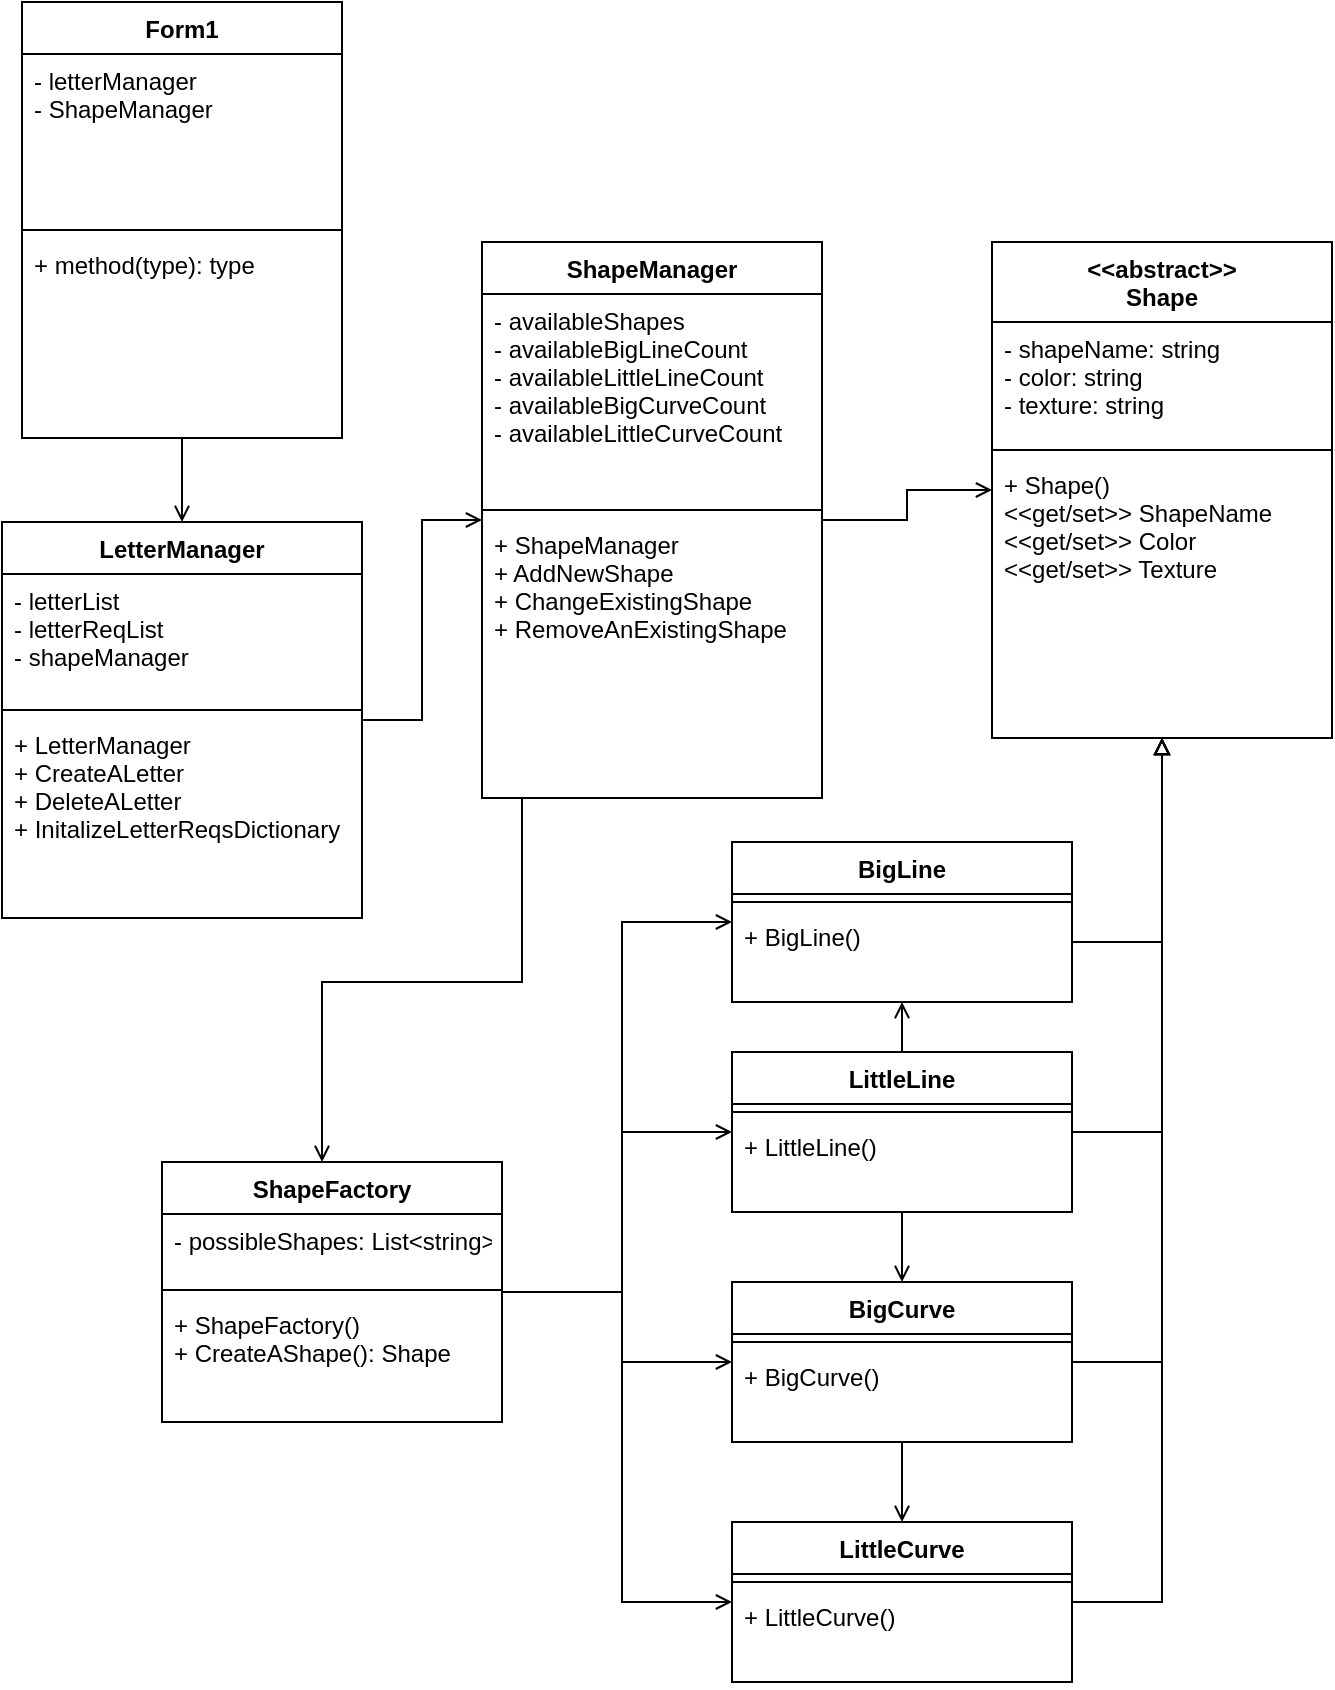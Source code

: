 <mxfile version="20.6.2" type="github">
  <diagram id="C5RBs43oDa-KdzZeNtuy" name="Page-1">
    <mxGraphModel dx="1422" dy="762" grid="1" gridSize="10" guides="1" tooltips="1" connect="1" arrows="1" fold="1" page="1" pageScale="1" pageWidth="827" pageHeight="1169" math="0" shadow="0">
      <root>
        <mxCell id="WIyWlLk6GJQsqaUBKTNV-0" />
        <mxCell id="WIyWlLk6GJQsqaUBKTNV-1" parent="WIyWlLk6GJQsqaUBKTNV-0" />
        <mxCell id="H8L5JFAQAvff1abPzaFG-15" style="edgeStyle=orthogonalEdgeStyle;rounded=0;orthogonalLoop=1;jettySize=auto;html=1;endArrow=open;endFill=0;" edge="1" parent="WIyWlLk6GJQsqaUBKTNV-1" source="H8L5JFAQAvff1abPzaFG-1" target="H8L5JFAQAvff1abPzaFG-11">
          <mxGeometry relative="1" as="geometry" />
        </mxCell>
        <mxCell id="H8L5JFAQAvff1abPzaFG-1" value="Form1" style="swimlane;fontStyle=1;align=center;verticalAlign=top;childLayout=stackLayout;horizontal=1;startSize=26;horizontalStack=0;resizeParent=1;resizeParentMax=0;resizeLast=0;collapsible=1;marginBottom=0;" vertex="1" parent="WIyWlLk6GJQsqaUBKTNV-1">
          <mxGeometry x="30" y="30" width="160" height="218" as="geometry" />
        </mxCell>
        <mxCell id="H8L5JFAQAvff1abPzaFG-2" value="- letterManager&#xa;- ShapeManager&#xa;" style="text;strokeColor=none;fillColor=none;align=left;verticalAlign=top;spacingLeft=4;spacingRight=4;overflow=hidden;rotatable=0;points=[[0,0.5],[1,0.5]];portConstraint=eastwest;" vertex="1" parent="H8L5JFAQAvff1abPzaFG-1">
          <mxGeometry y="26" width="160" height="84" as="geometry" />
        </mxCell>
        <mxCell id="H8L5JFAQAvff1abPzaFG-3" value="" style="line;strokeWidth=1;fillColor=none;align=left;verticalAlign=middle;spacingTop=-1;spacingLeft=3;spacingRight=3;rotatable=0;labelPosition=right;points=[];portConstraint=eastwest;strokeColor=inherit;" vertex="1" parent="H8L5JFAQAvff1abPzaFG-1">
          <mxGeometry y="110" width="160" height="8" as="geometry" />
        </mxCell>
        <mxCell id="H8L5JFAQAvff1abPzaFG-4" value="+ method(type): type" style="text;strokeColor=none;fillColor=none;align=left;verticalAlign=top;spacingLeft=4;spacingRight=4;overflow=hidden;rotatable=0;points=[[0,0.5],[1,0.5]];portConstraint=eastwest;" vertex="1" parent="H8L5JFAQAvff1abPzaFG-1">
          <mxGeometry y="118" width="160" height="100" as="geometry" />
        </mxCell>
        <mxCell id="H8L5JFAQAvff1abPzaFG-21" style="edgeStyle=orthogonalEdgeStyle;rounded=0;orthogonalLoop=1;jettySize=auto;html=1;endArrow=open;endFill=0;" edge="1" parent="WIyWlLk6GJQsqaUBKTNV-1" source="H8L5JFAQAvff1abPzaFG-11" target="H8L5JFAQAvff1abPzaFG-17">
          <mxGeometry relative="1" as="geometry" />
        </mxCell>
        <mxCell id="H8L5JFAQAvff1abPzaFG-11" value="LetterManager" style="swimlane;fontStyle=1;align=center;verticalAlign=top;childLayout=stackLayout;horizontal=1;startSize=26;horizontalStack=0;resizeParent=1;resizeParentMax=0;resizeLast=0;collapsible=1;marginBottom=0;" vertex="1" parent="WIyWlLk6GJQsqaUBKTNV-1">
          <mxGeometry x="20" y="290" width="180" height="198" as="geometry" />
        </mxCell>
        <mxCell id="H8L5JFAQAvff1abPzaFG-12" value="- letterList&#xa;- letterReqList&#xa;- shapeManager" style="text;strokeColor=none;fillColor=none;align=left;verticalAlign=top;spacingLeft=4;spacingRight=4;overflow=hidden;rotatable=0;points=[[0,0.5],[1,0.5]];portConstraint=eastwest;" vertex="1" parent="H8L5JFAQAvff1abPzaFG-11">
          <mxGeometry y="26" width="180" height="64" as="geometry" />
        </mxCell>
        <mxCell id="H8L5JFAQAvff1abPzaFG-13" value="" style="line;strokeWidth=1;fillColor=none;align=left;verticalAlign=middle;spacingTop=-1;spacingLeft=3;spacingRight=3;rotatable=0;labelPosition=right;points=[];portConstraint=eastwest;strokeColor=inherit;" vertex="1" parent="H8L5JFAQAvff1abPzaFG-11">
          <mxGeometry y="90" width="180" height="8" as="geometry" />
        </mxCell>
        <mxCell id="H8L5JFAQAvff1abPzaFG-14" value="+ LetterManager&#xa;+ CreateALetter&#xa;+ DeleteALetter&#xa;+ InitalizeLetterReqsDictionary" style="text;strokeColor=none;fillColor=none;align=left;verticalAlign=top;spacingLeft=4;spacingRight=4;overflow=hidden;rotatable=0;points=[[0,0.5],[1,0.5]];portConstraint=eastwest;" vertex="1" parent="H8L5JFAQAvff1abPzaFG-11">
          <mxGeometry y="98" width="180" height="100" as="geometry" />
        </mxCell>
        <mxCell id="H8L5JFAQAvff1abPzaFG-26" style="edgeStyle=orthogonalEdgeStyle;rounded=0;orthogonalLoop=1;jettySize=auto;html=1;endArrow=open;endFill=0;" edge="1" parent="WIyWlLk6GJQsqaUBKTNV-1" source="H8L5JFAQAvff1abPzaFG-17" target="H8L5JFAQAvff1abPzaFG-22">
          <mxGeometry relative="1" as="geometry" />
        </mxCell>
        <mxCell id="H8L5JFAQAvff1abPzaFG-31" style="edgeStyle=orthogonalEdgeStyle;rounded=0;orthogonalLoop=1;jettySize=auto;html=1;endArrow=open;endFill=0;" edge="1" parent="WIyWlLk6GJQsqaUBKTNV-1" source="H8L5JFAQAvff1abPzaFG-17" target="H8L5JFAQAvff1abPzaFG-27">
          <mxGeometry relative="1" as="geometry">
            <Array as="points">
              <mxPoint x="280" y="520" />
              <mxPoint x="180" y="520" />
            </Array>
          </mxGeometry>
        </mxCell>
        <mxCell id="H8L5JFAQAvff1abPzaFG-17" value="ShapeManager" style="swimlane;fontStyle=1;align=center;verticalAlign=top;childLayout=stackLayout;horizontal=1;startSize=26;horizontalStack=0;resizeParent=1;resizeParentMax=0;resizeLast=0;collapsible=1;marginBottom=0;" vertex="1" parent="WIyWlLk6GJQsqaUBKTNV-1">
          <mxGeometry x="260" y="150" width="170" height="278" as="geometry" />
        </mxCell>
        <mxCell id="H8L5JFAQAvff1abPzaFG-18" value="- availableShapes&#xa;- availableBigLineCount&#xa;- availableLittleLineCount&#xa;- availableBigCurveCount&#xa;- availableLittleCurveCount" style="text;strokeColor=none;fillColor=none;align=left;verticalAlign=top;spacingLeft=4;spacingRight=4;overflow=hidden;rotatable=0;points=[[0,0.5],[1,0.5]];portConstraint=eastwest;" vertex="1" parent="H8L5JFAQAvff1abPzaFG-17">
          <mxGeometry y="26" width="170" height="104" as="geometry" />
        </mxCell>
        <mxCell id="H8L5JFAQAvff1abPzaFG-19" value="" style="line;strokeWidth=1;fillColor=none;align=left;verticalAlign=middle;spacingTop=-1;spacingLeft=3;spacingRight=3;rotatable=0;labelPosition=right;points=[];portConstraint=eastwest;strokeColor=inherit;" vertex="1" parent="H8L5JFAQAvff1abPzaFG-17">
          <mxGeometry y="130" width="170" height="8" as="geometry" />
        </mxCell>
        <mxCell id="H8L5JFAQAvff1abPzaFG-20" value="+ ShapeManager&#xa;+ AddNewShape&#xa;+ ChangeExistingShape&#xa;+ RemoveAnExistingShape" style="text;strokeColor=none;fillColor=none;align=left;verticalAlign=top;spacingLeft=4;spacingRight=4;overflow=hidden;rotatable=0;points=[[0,0.5],[1,0.5]];portConstraint=eastwest;" vertex="1" parent="H8L5JFAQAvff1abPzaFG-17">
          <mxGeometry y="138" width="170" height="140" as="geometry" />
        </mxCell>
        <mxCell id="H8L5JFAQAvff1abPzaFG-22" value="&lt;&lt;abstract&gt;&gt;&#xa;Shape" style="swimlane;fontStyle=1;align=center;verticalAlign=top;childLayout=stackLayout;horizontal=1;startSize=40;horizontalStack=0;resizeParent=1;resizeParentMax=0;resizeLast=0;collapsible=1;marginBottom=0;" vertex="1" parent="WIyWlLk6GJQsqaUBKTNV-1">
          <mxGeometry x="515" y="150" width="170" height="248" as="geometry" />
        </mxCell>
        <mxCell id="H8L5JFAQAvff1abPzaFG-23" value="- shapeName: string&#xa;- color: string&#xa;- texture: string" style="text;strokeColor=none;fillColor=none;align=left;verticalAlign=top;spacingLeft=4;spacingRight=4;overflow=hidden;rotatable=0;points=[[0,0.5],[1,0.5]];portConstraint=eastwest;" vertex="1" parent="H8L5JFAQAvff1abPzaFG-22">
          <mxGeometry y="40" width="170" height="60" as="geometry" />
        </mxCell>
        <mxCell id="H8L5JFAQAvff1abPzaFG-24" value="" style="line;strokeWidth=1;fillColor=none;align=left;verticalAlign=middle;spacingTop=-1;spacingLeft=3;spacingRight=3;rotatable=0;labelPosition=right;points=[];portConstraint=eastwest;strokeColor=inherit;" vertex="1" parent="H8L5JFAQAvff1abPzaFG-22">
          <mxGeometry y="100" width="170" height="8" as="geometry" />
        </mxCell>
        <mxCell id="H8L5JFAQAvff1abPzaFG-25" value="+ Shape()&#xa;&lt;&lt;get/set&gt;&gt; ShapeName&#xa;&lt;&lt;get/set&gt;&gt; Color&#xa;&lt;&lt;get/set&gt;&gt; Texture" style="text;strokeColor=none;fillColor=none;align=left;verticalAlign=top;spacingLeft=4;spacingRight=4;overflow=hidden;rotatable=0;points=[[0,0.5],[1,0.5]];portConstraint=eastwest;" vertex="1" parent="H8L5JFAQAvff1abPzaFG-22">
          <mxGeometry y="108" width="170" height="140" as="geometry" />
        </mxCell>
        <mxCell id="H8L5JFAQAvff1abPzaFG-37" style="edgeStyle=orthogonalEdgeStyle;rounded=0;orthogonalLoop=1;jettySize=auto;html=1;endArrow=open;endFill=0;" edge="1" parent="WIyWlLk6GJQsqaUBKTNV-1" source="H8L5JFAQAvff1abPzaFG-27" target="H8L5JFAQAvff1abPzaFG-33">
          <mxGeometry relative="1" as="geometry">
            <Array as="points">
              <mxPoint x="330" y="675" />
              <mxPoint x="330" y="595" />
            </Array>
          </mxGeometry>
        </mxCell>
        <mxCell id="H8L5JFAQAvff1abPzaFG-50" style="edgeStyle=orthogonalEdgeStyle;rounded=0;orthogonalLoop=1;jettySize=auto;html=1;endArrow=open;endFill=0;" edge="1" parent="WIyWlLk6GJQsqaUBKTNV-1" source="H8L5JFAQAvff1abPzaFG-27" target="H8L5JFAQAvff1abPzaFG-38">
          <mxGeometry relative="1" as="geometry">
            <Array as="points">
              <mxPoint x="330" y="675" />
              <mxPoint x="330" y="710" />
            </Array>
          </mxGeometry>
        </mxCell>
        <mxCell id="H8L5JFAQAvff1abPzaFG-51" style="edgeStyle=orthogonalEdgeStyle;rounded=0;orthogonalLoop=1;jettySize=auto;html=1;endArrow=open;endFill=0;" edge="1" parent="WIyWlLk6GJQsqaUBKTNV-1" source="H8L5JFAQAvff1abPzaFG-27" target="H8L5JFAQAvff1abPzaFG-42">
          <mxGeometry relative="1" as="geometry">
            <Array as="points">
              <mxPoint x="330" y="675" />
              <mxPoint x="330" y="830" />
            </Array>
          </mxGeometry>
        </mxCell>
        <mxCell id="H8L5JFAQAvff1abPzaFG-52" style="edgeStyle=orthogonalEdgeStyle;rounded=0;orthogonalLoop=1;jettySize=auto;html=1;endArrow=open;endFill=0;" edge="1" parent="WIyWlLk6GJQsqaUBKTNV-1" source="H8L5JFAQAvff1abPzaFG-27" target="H8L5JFAQAvff1abPzaFG-46">
          <mxGeometry relative="1" as="geometry">
            <Array as="points">
              <mxPoint x="330" y="675" />
              <mxPoint x="330" y="490" />
            </Array>
          </mxGeometry>
        </mxCell>
        <mxCell id="H8L5JFAQAvff1abPzaFG-27" value="ShapeFactory" style="swimlane;fontStyle=1;align=center;verticalAlign=top;childLayout=stackLayout;horizontal=1;startSize=26;horizontalStack=0;resizeParent=1;resizeParentMax=0;resizeLast=0;collapsible=1;marginBottom=0;" vertex="1" parent="WIyWlLk6GJQsqaUBKTNV-1">
          <mxGeometry x="100" y="610" width="170" height="130" as="geometry" />
        </mxCell>
        <mxCell id="H8L5JFAQAvff1abPzaFG-28" value="- possibleShapes: List&lt;string&gt;" style="text;strokeColor=none;fillColor=none;align=left;verticalAlign=top;spacingLeft=4;spacingRight=4;overflow=hidden;rotatable=0;points=[[0,0.5],[1,0.5]];portConstraint=eastwest;" vertex="1" parent="H8L5JFAQAvff1abPzaFG-27">
          <mxGeometry y="26" width="170" height="34" as="geometry" />
        </mxCell>
        <mxCell id="H8L5JFAQAvff1abPzaFG-29" value="" style="line;strokeWidth=1;fillColor=none;align=left;verticalAlign=middle;spacingTop=-1;spacingLeft=3;spacingRight=3;rotatable=0;labelPosition=right;points=[];portConstraint=eastwest;strokeColor=inherit;" vertex="1" parent="H8L5JFAQAvff1abPzaFG-27">
          <mxGeometry y="60" width="170" height="8" as="geometry" />
        </mxCell>
        <mxCell id="H8L5JFAQAvff1abPzaFG-30" value="+ ShapeFactory()&#xa;+ CreateAShape(): Shape" style="text;strokeColor=none;fillColor=none;align=left;verticalAlign=top;spacingLeft=4;spacingRight=4;overflow=hidden;rotatable=0;points=[[0,0.5],[1,0.5]];portConstraint=eastwest;" vertex="1" parent="H8L5JFAQAvff1abPzaFG-27">
          <mxGeometry y="68" width="170" height="62" as="geometry" />
        </mxCell>
        <mxCell id="H8L5JFAQAvff1abPzaFG-41" style="edgeStyle=orthogonalEdgeStyle;rounded=0;orthogonalLoop=1;jettySize=auto;html=1;endArrow=open;endFill=0;" edge="1" parent="WIyWlLk6GJQsqaUBKTNV-1" source="H8L5JFAQAvff1abPzaFG-33" target="H8L5JFAQAvff1abPzaFG-38">
          <mxGeometry relative="1" as="geometry" />
        </mxCell>
        <mxCell id="H8L5JFAQAvff1abPzaFG-49" style="edgeStyle=orthogonalEdgeStyle;rounded=0;orthogonalLoop=1;jettySize=auto;html=1;endArrow=open;endFill=0;" edge="1" parent="WIyWlLk6GJQsqaUBKTNV-1" source="H8L5JFAQAvff1abPzaFG-33" target="H8L5JFAQAvff1abPzaFG-46">
          <mxGeometry relative="1" as="geometry" />
        </mxCell>
        <mxCell id="H8L5JFAQAvff1abPzaFG-55" style="edgeStyle=orthogonalEdgeStyle;rounded=0;orthogonalLoop=1;jettySize=auto;html=1;endArrow=block;endFill=0;" edge="1" parent="WIyWlLk6GJQsqaUBKTNV-1" source="H8L5JFAQAvff1abPzaFG-33" target="H8L5JFAQAvff1abPzaFG-22">
          <mxGeometry relative="1" as="geometry">
            <Array as="points">
              <mxPoint x="600" y="595" />
            </Array>
          </mxGeometry>
        </mxCell>
        <mxCell id="H8L5JFAQAvff1abPzaFG-33" value="LittleLine" style="swimlane;fontStyle=1;align=center;verticalAlign=top;childLayout=stackLayout;horizontal=1;startSize=26;horizontalStack=0;resizeParent=1;resizeParentMax=0;resizeLast=0;collapsible=1;marginBottom=0;" vertex="1" parent="WIyWlLk6GJQsqaUBKTNV-1">
          <mxGeometry x="385" y="555" width="170" height="80" as="geometry" />
        </mxCell>
        <mxCell id="H8L5JFAQAvff1abPzaFG-35" value="" style="line;strokeWidth=1;fillColor=none;align=left;verticalAlign=middle;spacingTop=-1;spacingLeft=3;spacingRight=3;rotatable=0;labelPosition=right;points=[];portConstraint=eastwest;strokeColor=inherit;" vertex="1" parent="H8L5JFAQAvff1abPzaFG-33">
          <mxGeometry y="26" width="170" height="8" as="geometry" />
        </mxCell>
        <mxCell id="H8L5JFAQAvff1abPzaFG-36" value="+ LittleLine()" style="text;strokeColor=none;fillColor=none;align=left;verticalAlign=top;spacingLeft=4;spacingRight=4;overflow=hidden;rotatable=0;points=[[0,0.5],[1,0.5]];portConstraint=eastwest;" vertex="1" parent="H8L5JFAQAvff1abPzaFG-33">
          <mxGeometry y="34" width="170" height="46" as="geometry" />
        </mxCell>
        <mxCell id="H8L5JFAQAvff1abPzaFG-45" style="edgeStyle=orthogonalEdgeStyle;rounded=0;orthogonalLoop=1;jettySize=auto;html=1;endArrow=open;endFill=0;" edge="1" parent="WIyWlLk6GJQsqaUBKTNV-1" source="H8L5JFAQAvff1abPzaFG-38" target="H8L5JFAQAvff1abPzaFG-42">
          <mxGeometry relative="1" as="geometry" />
        </mxCell>
        <mxCell id="H8L5JFAQAvff1abPzaFG-61" style="edgeStyle=orthogonalEdgeStyle;rounded=0;orthogonalLoop=1;jettySize=auto;html=1;endArrow=block;endFill=0;" edge="1" parent="WIyWlLk6GJQsqaUBKTNV-1" source="H8L5JFAQAvff1abPzaFG-38" target="H8L5JFAQAvff1abPzaFG-22">
          <mxGeometry relative="1" as="geometry">
            <Array as="points">
              <mxPoint x="600" y="710" />
            </Array>
          </mxGeometry>
        </mxCell>
        <mxCell id="H8L5JFAQAvff1abPzaFG-38" value="BigCurve" style="swimlane;fontStyle=1;align=center;verticalAlign=top;childLayout=stackLayout;horizontal=1;startSize=26;horizontalStack=0;resizeParent=1;resizeParentMax=0;resizeLast=0;collapsible=1;marginBottom=0;" vertex="1" parent="WIyWlLk6GJQsqaUBKTNV-1">
          <mxGeometry x="385" y="670" width="170" height="80" as="geometry" />
        </mxCell>
        <mxCell id="H8L5JFAQAvff1abPzaFG-39" value="" style="line;strokeWidth=1;fillColor=none;align=left;verticalAlign=middle;spacingTop=-1;spacingLeft=3;spacingRight=3;rotatable=0;labelPosition=right;points=[];portConstraint=eastwest;strokeColor=inherit;" vertex="1" parent="H8L5JFAQAvff1abPzaFG-38">
          <mxGeometry y="26" width="170" height="8" as="geometry" />
        </mxCell>
        <mxCell id="H8L5JFAQAvff1abPzaFG-40" value="+ BigCurve()" style="text;strokeColor=none;fillColor=none;align=left;verticalAlign=top;spacingLeft=4;spacingRight=4;overflow=hidden;rotatable=0;points=[[0,0.5],[1,0.5]];portConstraint=eastwest;" vertex="1" parent="H8L5JFAQAvff1abPzaFG-38">
          <mxGeometry y="34" width="170" height="46" as="geometry" />
        </mxCell>
        <mxCell id="H8L5JFAQAvff1abPzaFG-62" style="edgeStyle=orthogonalEdgeStyle;rounded=0;orthogonalLoop=1;jettySize=auto;html=1;endArrow=block;endFill=0;" edge="1" parent="WIyWlLk6GJQsqaUBKTNV-1" source="H8L5JFAQAvff1abPzaFG-42" target="H8L5JFAQAvff1abPzaFG-22">
          <mxGeometry relative="1" as="geometry">
            <Array as="points">
              <mxPoint x="600" y="830" />
            </Array>
          </mxGeometry>
        </mxCell>
        <mxCell id="H8L5JFAQAvff1abPzaFG-42" value="LittleCurve" style="swimlane;fontStyle=1;align=center;verticalAlign=top;childLayout=stackLayout;horizontal=1;startSize=26;horizontalStack=0;resizeParent=1;resizeParentMax=0;resizeLast=0;collapsible=1;marginBottom=0;" vertex="1" parent="WIyWlLk6GJQsqaUBKTNV-1">
          <mxGeometry x="385" y="790" width="170" height="80" as="geometry" />
        </mxCell>
        <mxCell id="H8L5JFAQAvff1abPzaFG-43" value="" style="line;strokeWidth=1;fillColor=none;align=left;verticalAlign=middle;spacingTop=-1;spacingLeft=3;spacingRight=3;rotatable=0;labelPosition=right;points=[];portConstraint=eastwest;strokeColor=inherit;" vertex="1" parent="H8L5JFAQAvff1abPzaFG-42">
          <mxGeometry y="26" width="170" height="8" as="geometry" />
        </mxCell>
        <mxCell id="H8L5JFAQAvff1abPzaFG-44" value="+ LittleCurve()" style="text;strokeColor=none;fillColor=none;align=left;verticalAlign=top;spacingLeft=4;spacingRight=4;overflow=hidden;rotatable=0;points=[[0,0.5],[1,0.5]];portConstraint=eastwest;" vertex="1" parent="H8L5JFAQAvff1abPzaFG-42">
          <mxGeometry y="34" width="170" height="46" as="geometry" />
        </mxCell>
        <mxCell id="H8L5JFAQAvff1abPzaFG-60" style="edgeStyle=orthogonalEdgeStyle;rounded=0;orthogonalLoop=1;jettySize=auto;html=1;endArrow=block;endFill=0;" edge="1" parent="WIyWlLk6GJQsqaUBKTNV-1" source="H8L5JFAQAvff1abPzaFG-46" target="H8L5JFAQAvff1abPzaFG-22">
          <mxGeometry relative="1" as="geometry">
            <Array as="points">
              <mxPoint x="600" y="500" />
            </Array>
          </mxGeometry>
        </mxCell>
        <mxCell id="H8L5JFAQAvff1abPzaFG-46" value="BigLine" style="swimlane;fontStyle=1;align=center;verticalAlign=top;childLayout=stackLayout;horizontal=1;startSize=26;horizontalStack=0;resizeParent=1;resizeParentMax=0;resizeLast=0;collapsible=1;marginBottom=0;" vertex="1" parent="WIyWlLk6GJQsqaUBKTNV-1">
          <mxGeometry x="385" y="450" width="170" height="80" as="geometry" />
        </mxCell>
        <mxCell id="H8L5JFAQAvff1abPzaFG-47" value="" style="line;strokeWidth=1;fillColor=none;align=left;verticalAlign=middle;spacingTop=-1;spacingLeft=3;spacingRight=3;rotatable=0;labelPosition=right;points=[];portConstraint=eastwest;strokeColor=inherit;" vertex="1" parent="H8L5JFAQAvff1abPzaFG-46">
          <mxGeometry y="26" width="170" height="8" as="geometry" />
        </mxCell>
        <mxCell id="H8L5JFAQAvff1abPzaFG-48" value="+ BigLine()" style="text;strokeColor=none;fillColor=none;align=left;verticalAlign=top;spacingLeft=4;spacingRight=4;overflow=hidden;rotatable=0;points=[[0,0.5],[1,0.5]];portConstraint=eastwest;" vertex="1" parent="H8L5JFAQAvff1abPzaFG-46">
          <mxGeometry y="34" width="170" height="46" as="geometry" />
        </mxCell>
      </root>
    </mxGraphModel>
  </diagram>
</mxfile>
